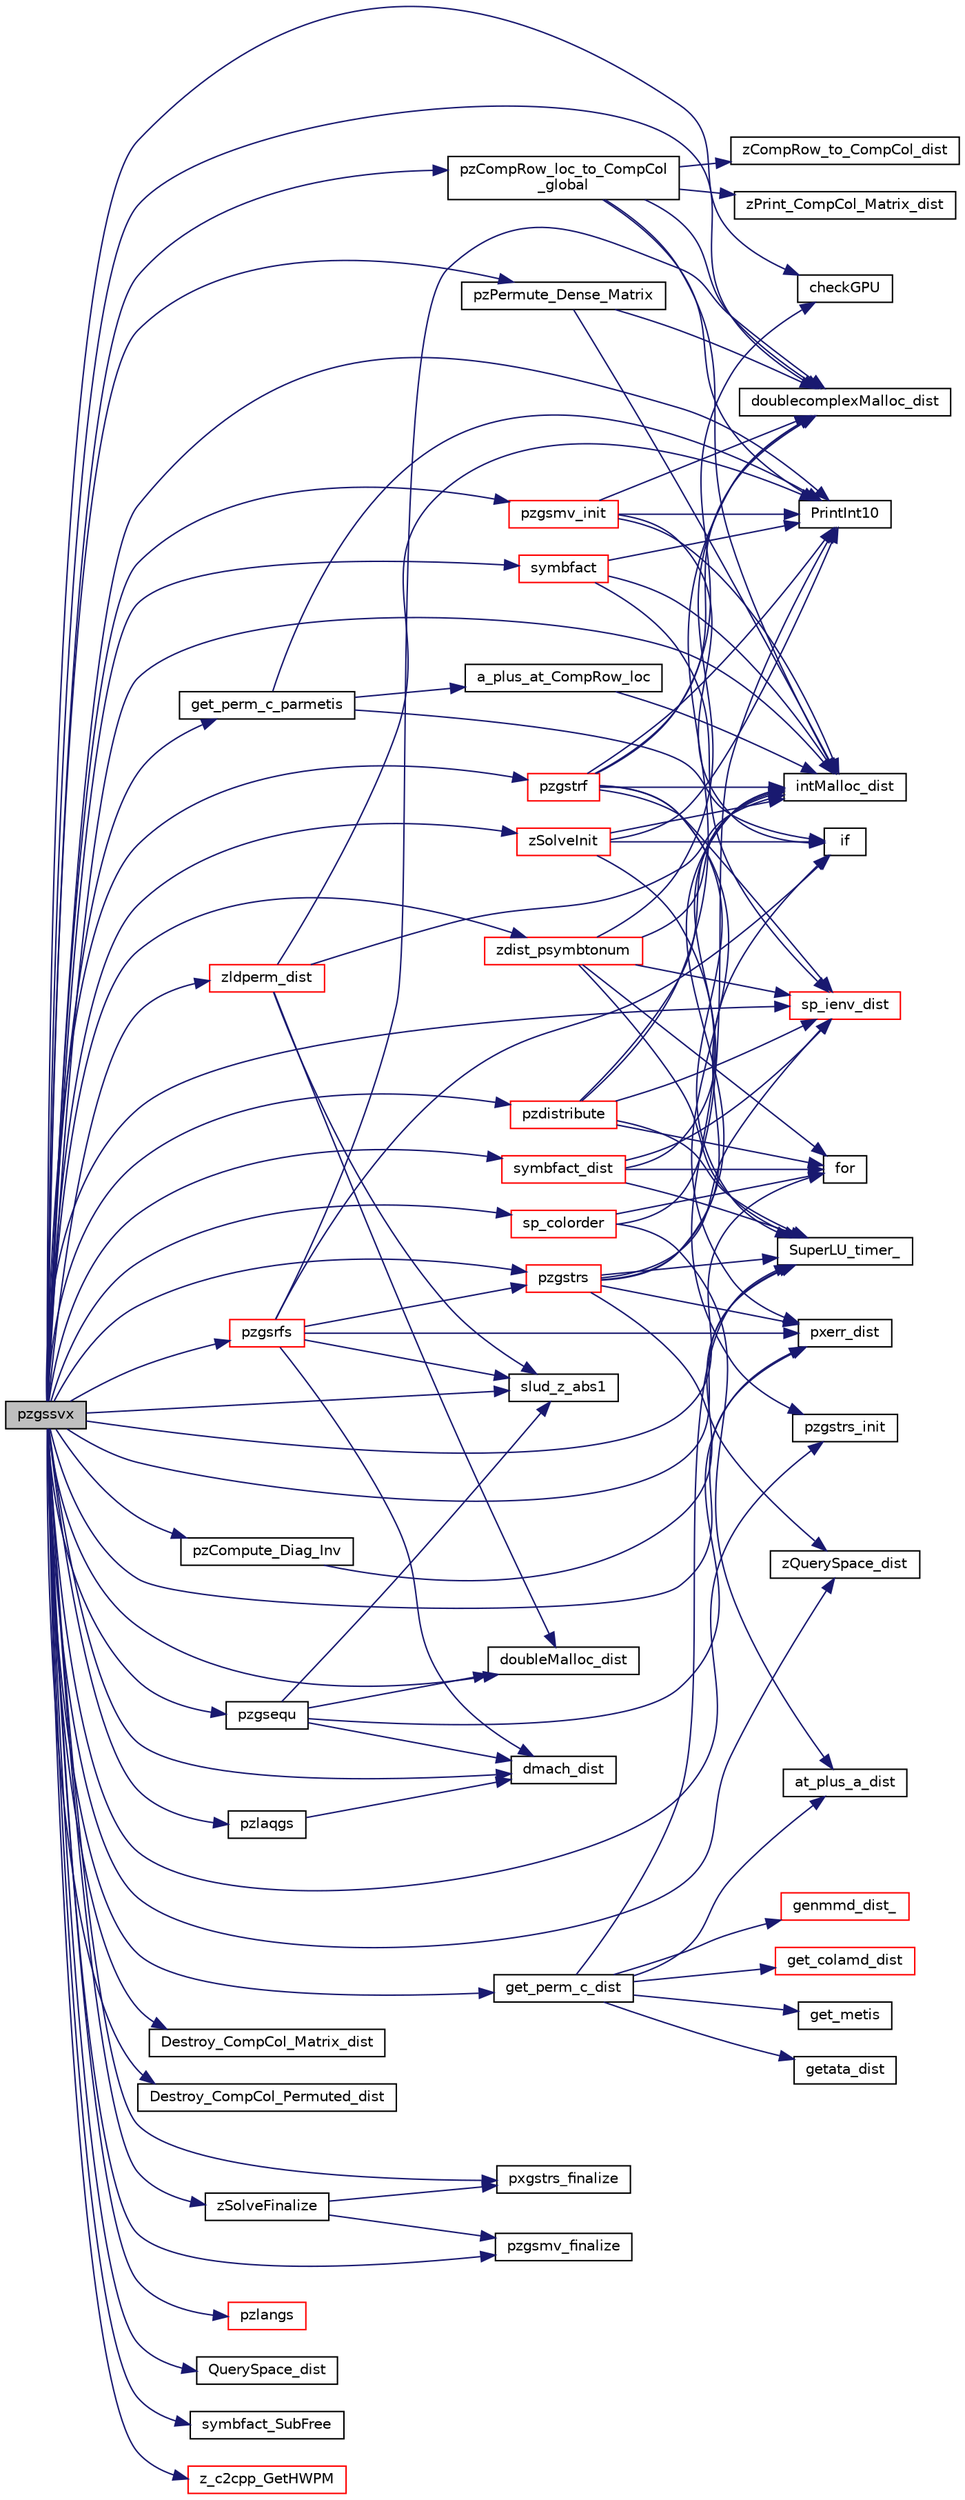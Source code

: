 digraph "pzgssvx"
{
 // LATEX_PDF_SIZE
  edge [fontname="Helvetica",fontsize="10",labelfontname="Helvetica",labelfontsize="10"];
  node [fontname="Helvetica",fontsize="10",shape=record];
  rankdir="LR";
  Node1 [label="pzgssvx",height=0.2,width=0.4,color="black", fillcolor="grey75", style="filled", fontcolor="black",tooltip=" "];
  Node1 -> Node2 [color="midnightblue",fontsize="10",style="solid",fontname="Helvetica"];
  Node2 [label="checkGPU",height=0.2,width=0.4,color="black", fillcolor="white", style="filled",URL="$gpu__api__utils_8c.html#af8ca70316086ecfe46b3dd727da84ec5",tooltip=" "];
  Node1 -> Node3 [color="midnightblue",fontsize="10",style="solid",fontname="Helvetica"];
  Node3 [label="Destroy_CompCol_Matrix_dist",height=0.2,width=0.4,color="black", fillcolor="white", style="filled",URL="$superlu__defs_8h.html#a19148d48069c04e21a7ea94d53043f6f",tooltip=" "];
  Node1 -> Node4 [color="midnightblue",fontsize="10",style="solid",fontname="Helvetica"];
  Node4 [label="Destroy_CompCol_Permuted_dist",height=0.2,width=0.4,color="black", fillcolor="white", style="filled",URL="$superlu__defs_8h.html#a658c586f65e61ef7758b72aa81d56a48",tooltip="A is of type Stype==NCP."];
  Node1 -> Node5 [color="midnightblue",fontsize="10",style="solid",fontname="Helvetica"];
  Node5 [label="dmach_dist",height=0.2,width=0.4,color="black", fillcolor="white", style="filled",URL="$dmach__dist_8c.html#a9f1d303ee9a82228d1979f3618c27e85",tooltip=" "];
  Node1 -> Node6 [color="midnightblue",fontsize="10",style="solid",fontname="Helvetica"];
  Node6 [label="doublecomplexMalloc_dist",height=0.2,width=0.4,color="black", fillcolor="white", style="filled",URL="$superlu__zdefs_8h.html#af9c619b6f1f8f20b5bc70551bd10c84a",tooltip=" "];
  Node1 -> Node7 [color="midnightblue",fontsize="10",style="solid",fontname="Helvetica"];
  Node7 [label="doubleMalloc_dist",height=0.2,width=0.4,color="black", fillcolor="white", style="filled",URL="$dmemory__dist_8c.html#a52dc9c97e580c07ec4af763f1755a2ba",tooltip=" "];
  Node1 -> Node8 [color="midnightblue",fontsize="10",style="solid",fontname="Helvetica"];
  Node8 [label="for",height=0.2,width=0.4,color="black", fillcolor="white", style="filled",URL="$dutil__dist_8c.html#a1fa3106fcf315ec2c58c319e589230cd",tooltip=" "];
  Node1 -> Node9 [color="midnightblue",fontsize="10",style="solid",fontname="Helvetica"];
  Node9 [label="get_perm_c_dist",height=0.2,width=0.4,color="black", fillcolor="white", style="filled",URL="$get__perm__c_8c.html#a04a4ecd61a85915115f4a65295f9c71d",tooltip=" "];
  Node9 -> Node10 [color="midnightblue",fontsize="10",style="solid",fontname="Helvetica"];
  Node10 [label="at_plus_a_dist",height=0.2,width=0.4,color="black", fillcolor="white", style="filled",URL="$get__perm__c_8c.html#a1e2042d3bb873fdfcd157d4494701f39",tooltip=" "];
  Node9 -> Node11 [color="midnightblue",fontsize="10",style="solid",fontname="Helvetica"];
  Node11 [label="genmmd_dist_",height=0.2,width=0.4,color="red", fillcolor="white", style="filled",URL="$mmd_8c.html#ac0691f0442d7e47dbc7cb1debaf78627",tooltip=" "];
  Node9 -> Node17 [color="midnightblue",fontsize="10",style="solid",fontname="Helvetica"];
  Node17 [label="get_colamd_dist",height=0.2,width=0.4,color="red", fillcolor="white", style="filled",URL="$get__perm__c_8c.html#af12d65434457f358529942a33de45ecf",tooltip=" "];
  Node9 -> Node20 [color="midnightblue",fontsize="10",style="solid",fontname="Helvetica"];
  Node20 [label="get_metis",height=0.2,width=0.4,color="black", fillcolor="white", style="filled",URL="$get__perm__c_8c.html#a972249b07ec785423eca8131b8a310fd",tooltip=" "];
  Node9 -> Node21 [color="midnightblue",fontsize="10",style="solid",fontname="Helvetica"];
  Node21 [label="getata_dist",height=0.2,width=0.4,color="black", fillcolor="white", style="filled",URL="$get__perm__c_8c.html#aaf27f8f1b32115f22a3590d494a7add2",tooltip=" "];
  Node9 -> Node22 [color="midnightblue",fontsize="10",style="solid",fontname="Helvetica"];
  Node22 [label="SuperLU_timer_",height=0.2,width=0.4,color="black", fillcolor="white", style="filled",URL="$superlu__timer_8c.html#a0c6777573bbfe81917cd381e0090d355",tooltip=" "];
  Node1 -> Node23 [color="midnightblue",fontsize="10",style="solid",fontname="Helvetica"];
  Node23 [label="get_perm_c_parmetis",height=0.2,width=0.4,color="black", fillcolor="white", style="filled",URL="$get__perm__c__parmetis_8c.html#a3619fbfb31f41802d07339f7c1f4f6e1",tooltip=" "];
  Node23 -> Node24 [color="midnightblue",fontsize="10",style="solid",fontname="Helvetica"];
  Node24 [label="a_plus_at_CompRow_loc",height=0.2,width=0.4,color="black", fillcolor="white", style="filled",URL="$get__perm__c__parmetis_8c.html#a9986b770134ab2997efb96a1b1f4910e",tooltip=" "];
  Node24 -> Node25 [color="midnightblue",fontsize="10",style="solid",fontname="Helvetica"];
  Node25 [label="intMalloc_dist",height=0.2,width=0.4,color="black", fillcolor="white", style="filled",URL="$memory_8c.html#a2c2df35072e313373438cccdb98b885c",tooltip=" "];
  Node23 -> Node26 [color="midnightblue",fontsize="10",style="solid",fontname="Helvetica"];
  Node26 [label="if",height=0.2,width=0.4,color="black", fillcolor="white", style="filled",URL="$dutil__dist_8c.html#a4a651a924783b51112ae041ee77bb902",tooltip=" "];
  Node23 -> Node27 [color="midnightblue",fontsize="10",style="solid",fontname="Helvetica"];
  Node27 [label="PrintInt10",height=0.2,width=0.4,color="black", fillcolor="white", style="filled",URL="$superlu__defs_8h.html#ab03f0fccabf0c7a84b0e2c99c2988809",tooltip=" "];
  Node1 -> Node25 [color="midnightblue",fontsize="10",style="solid",fontname="Helvetica"];
  Node1 -> Node27 [color="midnightblue",fontsize="10",style="solid",fontname="Helvetica"];
  Node1 -> Node28 [color="midnightblue",fontsize="10",style="solid",fontname="Helvetica"];
  Node28 [label="pxerr_dist",height=0.2,width=0.4,color="black", fillcolor="white", style="filled",URL="$pxerr__dist_8c.html#a83457ff10ec305ba2d5c47fcb3db3300",tooltip=" "];
  Node1 -> Node29 [color="midnightblue",fontsize="10",style="solid",fontname="Helvetica"];
  Node29 [label="pxgstrs_finalize",height=0.2,width=0.4,color="black", fillcolor="white", style="filled",URL="$superlu__ddefs_8h.html#aabf0cd62d7253981c2c07b46b728b44d",tooltip=" "];
  Node1 -> Node30 [color="midnightblue",fontsize="10",style="solid",fontname="Helvetica"];
  Node30 [label="pzCompRow_loc_to_CompCol\l_global",height=0.2,width=0.4,color="black", fillcolor="white", style="filled",URL="$pzutil_8c.html#a0203861c49ec83136fa33f738f106529",tooltip="Gather A from the distributed compressed row format to global A in compressed column format."];
  Node30 -> Node6 [color="midnightblue",fontsize="10",style="solid",fontname="Helvetica"];
  Node30 -> Node25 [color="midnightblue",fontsize="10",style="solid",fontname="Helvetica"];
  Node30 -> Node27 [color="midnightblue",fontsize="10",style="solid",fontname="Helvetica"];
  Node30 -> Node31 [color="midnightblue",fontsize="10",style="solid",fontname="Helvetica"];
  Node31 [label="zCompRow_to_CompCol_dist",height=0.2,width=0.4,color="black", fillcolor="white", style="filled",URL="$superlu__zdefs_8h.html#a75408c03b2e6da4d95357fd11d101922",tooltip=" "];
  Node30 -> Node32 [color="midnightblue",fontsize="10",style="solid",fontname="Helvetica"];
  Node32 [label="zPrint_CompCol_Matrix_dist",height=0.2,width=0.4,color="black", fillcolor="white", style="filled",URL="$superlu__zdefs_8h.html#a0bc3505944e90ac78e4040fadab9b7a7",tooltip=" "];
  Node1 -> Node33 [color="midnightblue",fontsize="10",style="solid",fontname="Helvetica"];
  Node33 [label="pzCompute_Diag_Inv",height=0.2,width=0.4,color="black", fillcolor="white", style="filled",URL="$pzgstrs_8c.html#a62ebf9c2cbb8d5d4f8dc7a6e840e6365",tooltip=" "];
  Node33 -> Node22 [color="midnightblue",fontsize="10",style="solid",fontname="Helvetica"];
  Node1 -> Node34 [color="midnightblue",fontsize="10",style="solid",fontname="Helvetica"];
  Node34 [label="pzdistribute",height=0.2,width=0.4,color="red", fillcolor="white", style="filled",URL="$pzdistribute_8c.html#adaa8811c6cc514398a9fcf055d519959",tooltip=" "];
  Node34 -> Node6 [color="midnightblue",fontsize="10",style="solid",fontname="Helvetica"];
  Node34 -> Node8 [color="midnightblue",fontsize="10",style="solid",fontname="Helvetica"];
  Node34 -> Node25 [color="midnightblue",fontsize="10",style="solid",fontname="Helvetica"];
  Node34 -> Node46 [color="midnightblue",fontsize="10",style="solid",fontname="Helvetica"];
  Node46 [label="sp_ienv_dist",height=0.2,width=0.4,color="red", fillcolor="white", style="filled",URL="$SRC_2sp__ienv_8c.html#a004725eb174f73ba121db829451a8e8c",tooltip=" "];
  Node34 -> Node22 [color="midnightblue",fontsize="10",style="solid",fontname="Helvetica"];
  Node1 -> Node49 [color="midnightblue",fontsize="10",style="solid",fontname="Helvetica"];
  Node49 [label="pzgsequ",height=0.2,width=0.4,color="black", fillcolor="white", style="filled",URL="$pzgsequ_8c.html#a333aebdc4299b4f0161dfd0a245d8fa5",tooltip=" "];
  Node49 -> Node5 [color="midnightblue",fontsize="10",style="solid",fontname="Helvetica"];
  Node49 -> Node7 [color="midnightblue",fontsize="10",style="solid",fontname="Helvetica"];
  Node49 -> Node28 [color="midnightblue",fontsize="10",style="solid",fontname="Helvetica"];
  Node49 -> Node50 [color="midnightblue",fontsize="10",style="solid",fontname="Helvetica"];
  Node50 [label="slud_z_abs1",height=0.2,width=0.4,color="black", fillcolor="white", style="filled",URL="$dcomplex_8h.html#a4984d4ed64c9f03d82a7ac0421146576",tooltip=" "];
  Node1 -> Node51 [color="midnightblue",fontsize="10",style="solid",fontname="Helvetica"];
  Node51 [label="pzgsmv_finalize",height=0.2,width=0.4,color="black", fillcolor="white", style="filled",URL="$SRC_2pzgsmv_8c.html#ad8572eace2d18cb27ef53ab1193c1371",tooltip=" "];
  Node1 -> Node52 [color="midnightblue",fontsize="10",style="solid",fontname="Helvetica"];
  Node52 [label="pzgsmv_init",height=0.2,width=0.4,color="red", fillcolor="white", style="filled",URL="$SRC_2pzgsmv_8c.html#ac154f1bee69807fc725bb238152180b4",tooltip=" "];
  Node52 -> Node6 [color="midnightblue",fontsize="10",style="solid",fontname="Helvetica"];
  Node52 -> Node26 [color="midnightblue",fontsize="10",style="solid",fontname="Helvetica"];
  Node52 -> Node25 [color="midnightblue",fontsize="10",style="solid",fontname="Helvetica"];
  Node52 -> Node27 [color="midnightblue",fontsize="10",style="solid",fontname="Helvetica"];
  Node1 -> Node53 [color="midnightblue",fontsize="10",style="solid",fontname="Helvetica"];
  Node53 [label="pzgsrfs",height=0.2,width=0.4,color="red", fillcolor="white", style="filled",URL="$pzgsrfs_8c.html#aa9c3f672e7122af1f5edba64966739c5",tooltip=" "];
  Node53 -> Node5 [color="midnightblue",fontsize="10",style="solid",fontname="Helvetica"];
  Node53 -> Node6 [color="midnightblue",fontsize="10",style="solid",fontname="Helvetica"];
  Node53 -> Node26 [color="midnightblue",fontsize="10",style="solid",fontname="Helvetica"];
  Node53 -> Node28 [color="midnightblue",fontsize="10",style="solid",fontname="Helvetica"];
  Node53 -> Node56 [color="midnightblue",fontsize="10",style="solid",fontname="Helvetica"];
  Node56 [label="pzgstrs",height=0.2,width=0.4,color="red", fillcolor="white", style="filled",URL="$pzgstrs_8c.html#ad7fb92ed451f1230e570ea3731908689",tooltip=" "];
  Node56 -> Node26 [color="midnightblue",fontsize="10",style="solid",fontname="Helvetica"];
  Node56 -> Node25 [color="midnightblue",fontsize="10",style="solid",fontname="Helvetica"];
  Node56 -> Node28 [color="midnightblue",fontsize="10",style="solid",fontname="Helvetica"];
  Node56 -> Node46 [color="midnightblue",fontsize="10",style="solid",fontname="Helvetica"];
  Node56 -> Node22 [color="midnightblue",fontsize="10",style="solid",fontname="Helvetica"];
  Node56 -> Node75 [color="midnightblue",fontsize="10",style="solid",fontname="Helvetica"];
  Node75 [label="zQuerySpace_dist",height=0.2,width=0.4,color="black", fillcolor="white", style="filled",URL="$superlu__zdefs_8h.html#a4964feab275b17a31b9774d750301500",tooltip=" "];
  Node53 -> Node50 [color="midnightblue",fontsize="10",style="solid",fontname="Helvetica"];
  Node1 -> Node76 [color="midnightblue",fontsize="10",style="solid",fontname="Helvetica"];
  Node76 [label="pzgstrf",height=0.2,width=0.4,color="red", fillcolor="white", style="filled",URL="$pzgstrf_8c.html#ab55f41f34cfb8ffeac9a523f4c75d8e3",tooltip=" "];
  Node76 -> Node2 [color="midnightblue",fontsize="10",style="solid",fontname="Helvetica"];
  Node76 -> Node6 [color="midnightblue",fontsize="10",style="solid",fontname="Helvetica"];
  Node76 -> Node25 [color="midnightblue",fontsize="10",style="solid",fontname="Helvetica"];
  Node76 -> Node27 [color="midnightblue",fontsize="10",style="solid",fontname="Helvetica"];
  Node76 -> Node28 [color="midnightblue",fontsize="10",style="solid",fontname="Helvetica"];
  Node76 -> Node46 [color="midnightblue",fontsize="10",style="solid",fontname="Helvetica"];
  Node76 -> Node22 [color="midnightblue",fontsize="10",style="solid",fontname="Helvetica"];
  Node1 -> Node56 [color="midnightblue",fontsize="10",style="solid",fontname="Helvetica"];
  Node1 -> Node107 [color="midnightblue",fontsize="10",style="solid",fontname="Helvetica"];
  Node107 [label="pzgstrs_init",height=0.2,width=0.4,color="black", fillcolor="white", style="filled",URL="$pzutil_8c.html#ae55484a096ab920737935a8a20f51c65",tooltip="Destroy distributed L & U matrices. *‍/ void zDestroy_LU(int_t n, gridinfo_t *grid,..."];
  Node1 -> Node108 [color="midnightblue",fontsize="10",style="solid",fontname="Helvetica"];
  Node108 [label="pzlangs",height=0.2,width=0.4,color="red", fillcolor="white", style="filled",URL="$pzlangs_8c.html#aa4e137172f27b1e340995e417fd2e7ae",tooltip=" "];
  Node1 -> Node110 [color="midnightblue",fontsize="10",style="solid",fontname="Helvetica"];
  Node110 [label="pzlaqgs",height=0.2,width=0.4,color="black", fillcolor="white", style="filled",URL="$pzlaqgs_8c.html#a14f828cb78f82b535dc38b023d28f85a",tooltip=" "];
  Node110 -> Node5 [color="midnightblue",fontsize="10",style="solid",fontname="Helvetica"];
  Node1 -> Node111 [color="midnightblue",fontsize="10",style="solid",fontname="Helvetica"];
  Node111 [label="pzPermute_Dense_Matrix",height=0.2,width=0.4,color="black", fillcolor="white", style="filled",URL="$pzutil_8c.html#a9f017439eeac00a3a79a07f8f50deb65",tooltip="Permute the distributed dense matrix: B <= perm(X). perm[i] = j means the i-th row of X is in the j-t..."];
  Node111 -> Node6 [color="midnightblue",fontsize="10",style="solid",fontname="Helvetica"];
  Node111 -> Node25 [color="midnightblue",fontsize="10",style="solid",fontname="Helvetica"];
  Node1 -> Node112 [color="midnightblue",fontsize="10",style="solid",fontname="Helvetica"];
  Node112 [label="QuerySpace_dist",height=0.2,width=0.4,color="black", fillcolor="white", style="filled",URL="$memory_8c.html#a8413ce1e40449eb9066b27bf5f01f200",tooltip=" "];
  Node1 -> Node50 [color="midnightblue",fontsize="10",style="solid",fontname="Helvetica"];
  Node1 -> Node113 [color="midnightblue",fontsize="10",style="solid",fontname="Helvetica"];
  Node113 [label="sp_colorder",height=0.2,width=0.4,color="red", fillcolor="white", style="filled",URL="$sp__colorder_8c.html#a6ad60314d2dc47dad994c8c9d30a47c1",tooltip=" "];
  Node113 -> Node10 [color="midnightblue",fontsize="10",style="solid",fontname="Helvetica"];
  Node113 -> Node8 [color="midnightblue",fontsize="10",style="solid",fontname="Helvetica"];
  Node113 -> Node27 [color="midnightblue",fontsize="10",style="solid",fontname="Helvetica"];
  Node1 -> Node46 [color="midnightblue",fontsize="10",style="solid",fontname="Helvetica"];
  Node1 -> Node22 [color="midnightblue",fontsize="10",style="solid",fontname="Helvetica"];
  Node1 -> Node124 [color="midnightblue",fontsize="10",style="solid",fontname="Helvetica"];
  Node124 [label="symbfact",height=0.2,width=0.4,color="red", fillcolor="white", style="filled",URL="$superlu__defs_8h.html#a6eab617d12e74f9eb0b550d9bf2f9029",tooltip=" "];
  Node124 -> Node25 [color="midnightblue",fontsize="10",style="solid",fontname="Helvetica"];
  Node124 -> Node27 [color="midnightblue",fontsize="10",style="solid",fontname="Helvetica"];
  Node124 -> Node46 [color="midnightblue",fontsize="10",style="solid",fontname="Helvetica"];
  Node1 -> Node143 [color="midnightblue",fontsize="10",style="solid",fontname="Helvetica"];
  Node143 [label="symbfact_dist",height=0.2,width=0.4,color="red", fillcolor="white", style="filled",URL="$psymbfact_8c.html#aec56b7dc7cbbe02a18174b6d6b7f0349",tooltip=" "];
  Node143 -> Node8 [color="midnightblue",fontsize="10",style="solid",fontname="Helvetica"];
  Node143 -> Node25 [color="midnightblue",fontsize="10",style="solid",fontname="Helvetica"];
  Node143 -> Node46 [color="midnightblue",fontsize="10",style="solid",fontname="Helvetica"];
  Node143 -> Node22 [color="midnightblue",fontsize="10",style="solid",fontname="Helvetica"];
  Node1 -> Node176 [color="midnightblue",fontsize="10",style="solid",fontname="Helvetica"];
  Node176 [label="symbfact_SubFree",height=0.2,width=0.4,color="black", fillcolor="white", style="filled",URL="$memory_8c.html#aa6a5c344f09e96ecf0568ee0f8501898",tooltip=" "];
  Node1 -> Node177 [color="midnightblue",fontsize="10",style="solid",fontname="Helvetica"];
  Node177 [label="z_c2cpp_GetHWPM",height=0.2,width=0.4,color="red", fillcolor="white", style="filled",URL="$superlu__zdefs_8h.html#a779b8b2fab49e4479216cc9aa24595b3",tooltip=" "];
  Node1 -> Node179 [color="midnightblue",fontsize="10",style="solid",fontname="Helvetica"];
  Node179 [label="zdist_psymbtonum",height=0.2,width=0.4,color="red", fillcolor="white", style="filled",URL="$pzsymbfact__distdata_8c.html#a490f8a9c33d623a63c70e24d76e65ed6",tooltip=" "];
  Node179 -> Node6 [color="midnightblue",fontsize="10",style="solid",fontname="Helvetica"];
  Node179 -> Node8 [color="midnightblue",fontsize="10",style="solid",fontname="Helvetica"];
  Node179 -> Node25 [color="midnightblue",fontsize="10",style="solid",fontname="Helvetica"];
  Node179 -> Node46 [color="midnightblue",fontsize="10",style="solid",fontname="Helvetica"];
  Node179 -> Node22 [color="midnightblue",fontsize="10",style="solid",fontname="Helvetica"];
  Node1 -> Node182 [color="midnightblue",fontsize="10",style="solid",fontname="Helvetica"];
  Node182 [label="zldperm_dist",height=0.2,width=0.4,color="red", fillcolor="white", style="filled",URL="$superlu__zdefs_8h.html#a78f0a13982d24c8c2da77cbfdf7ff86a",tooltip=" "];
  Node182 -> Node7 [color="midnightblue",fontsize="10",style="solid",fontname="Helvetica"];
  Node182 -> Node25 [color="midnightblue",fontsize="10",style="solid",fontname="Helvetica"];
  Node182 -> Node27 [color="midnightblue",fontsize="10",style="solid",fontname="Helvetica"];
  Node182 -> Node50 [color="midnightblue",fontsize="10",style="solid",fontname="Helvetica"];
  Node1 -> Node75 [color="midnightblue",fontsize="10",style="solid",fontname="Helvetica"];
  Node1 -> Node185 [color="midnightblue",fontsize="10",style="solid",fontname="Helvetica"];
  Node185 [label="zSolveFinalize",height=0.2,width=0.4,color="black", fillcolor="white", style="filled",URL="$pzutil_8c.html#a3beaa9d1000fa77b5793ebf3250092b0",tooltip="Release the resources used for the solution phase."];
  Node185 -> Node29 [color="midnightblue",fontsize="10",style="solid",fontname="Helvetica"];
  Node185 -> Node51 [color="midnightblue",fontsize="10",style="solid",fontname="Helvetica"];
  Node1 -> Node186 [color="midnightblue",fontsize="10",style="solid",fontname="Helvetica"];
  Node186 [label="zSolveInit",height=0.2,width=0.4,color="red", fillcolor="white", style="filled",URL="$pzutil_8c.html#a424a850eb457af1c3d6d200e2ba4e5c0",tooltip="Initialize the data structure for the solution phase."];
  Node186 -> Node26 [color="midnightblue",fontsize="10",style="solid",fontname="Helvetica"];
  Node186 -> Node25 [color="midnightblue",fontsize="10",style="solid",fontname="Helvetica"];
  Node186 -> Node27 [color="midnightblue",fontsize="10",style="solid",fontname="Helvetica"];
  Node186 -> Node107 [color="midnightblue",fontsize="10",style="solid",fontname="Helvetica"];
}
